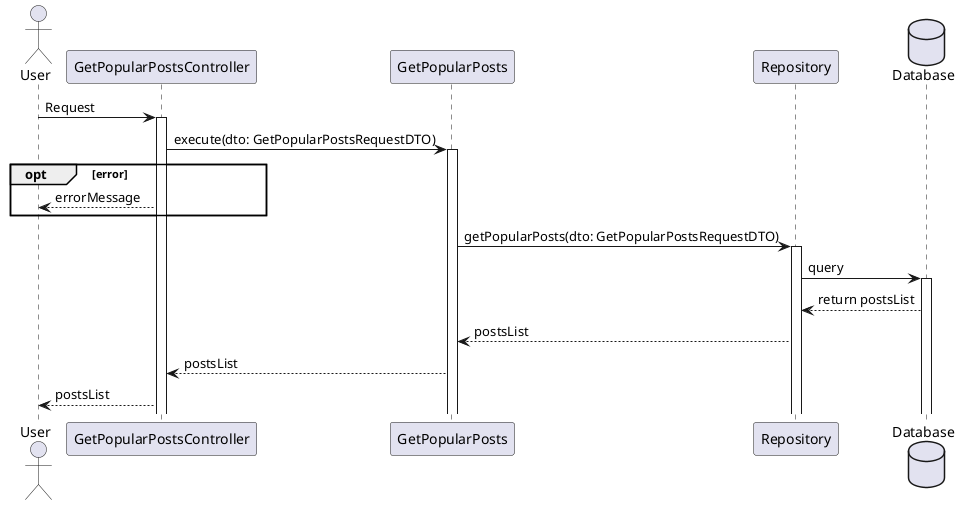 @startuml

actor User
participant GetPopularPostsController
participant GetPopularPosts
participant Repository
database Database

User -> GetPopularPostsController: Request
activate GetPopularPostsController

GetPopularPostsController -> GetPopularPosts: execute(dto: GetPopularPostsRequestDTO)
activate GetPopularPosts

opt error
GetPopularPostsController --> User: errorMessage
end

GetPopularPosts -> Repository: getPopularPosts(dto: GetPopularPostsRequestDTO)
activate Repository

Repository -> Database: query
activate Database

Database --> Repository: return postsList

Repository --> GetPopularPosts: postsList

GetPopularPosts --> GetPopularPostsController: postsList

GetPopularPostsController --> User: postsList

@enduml